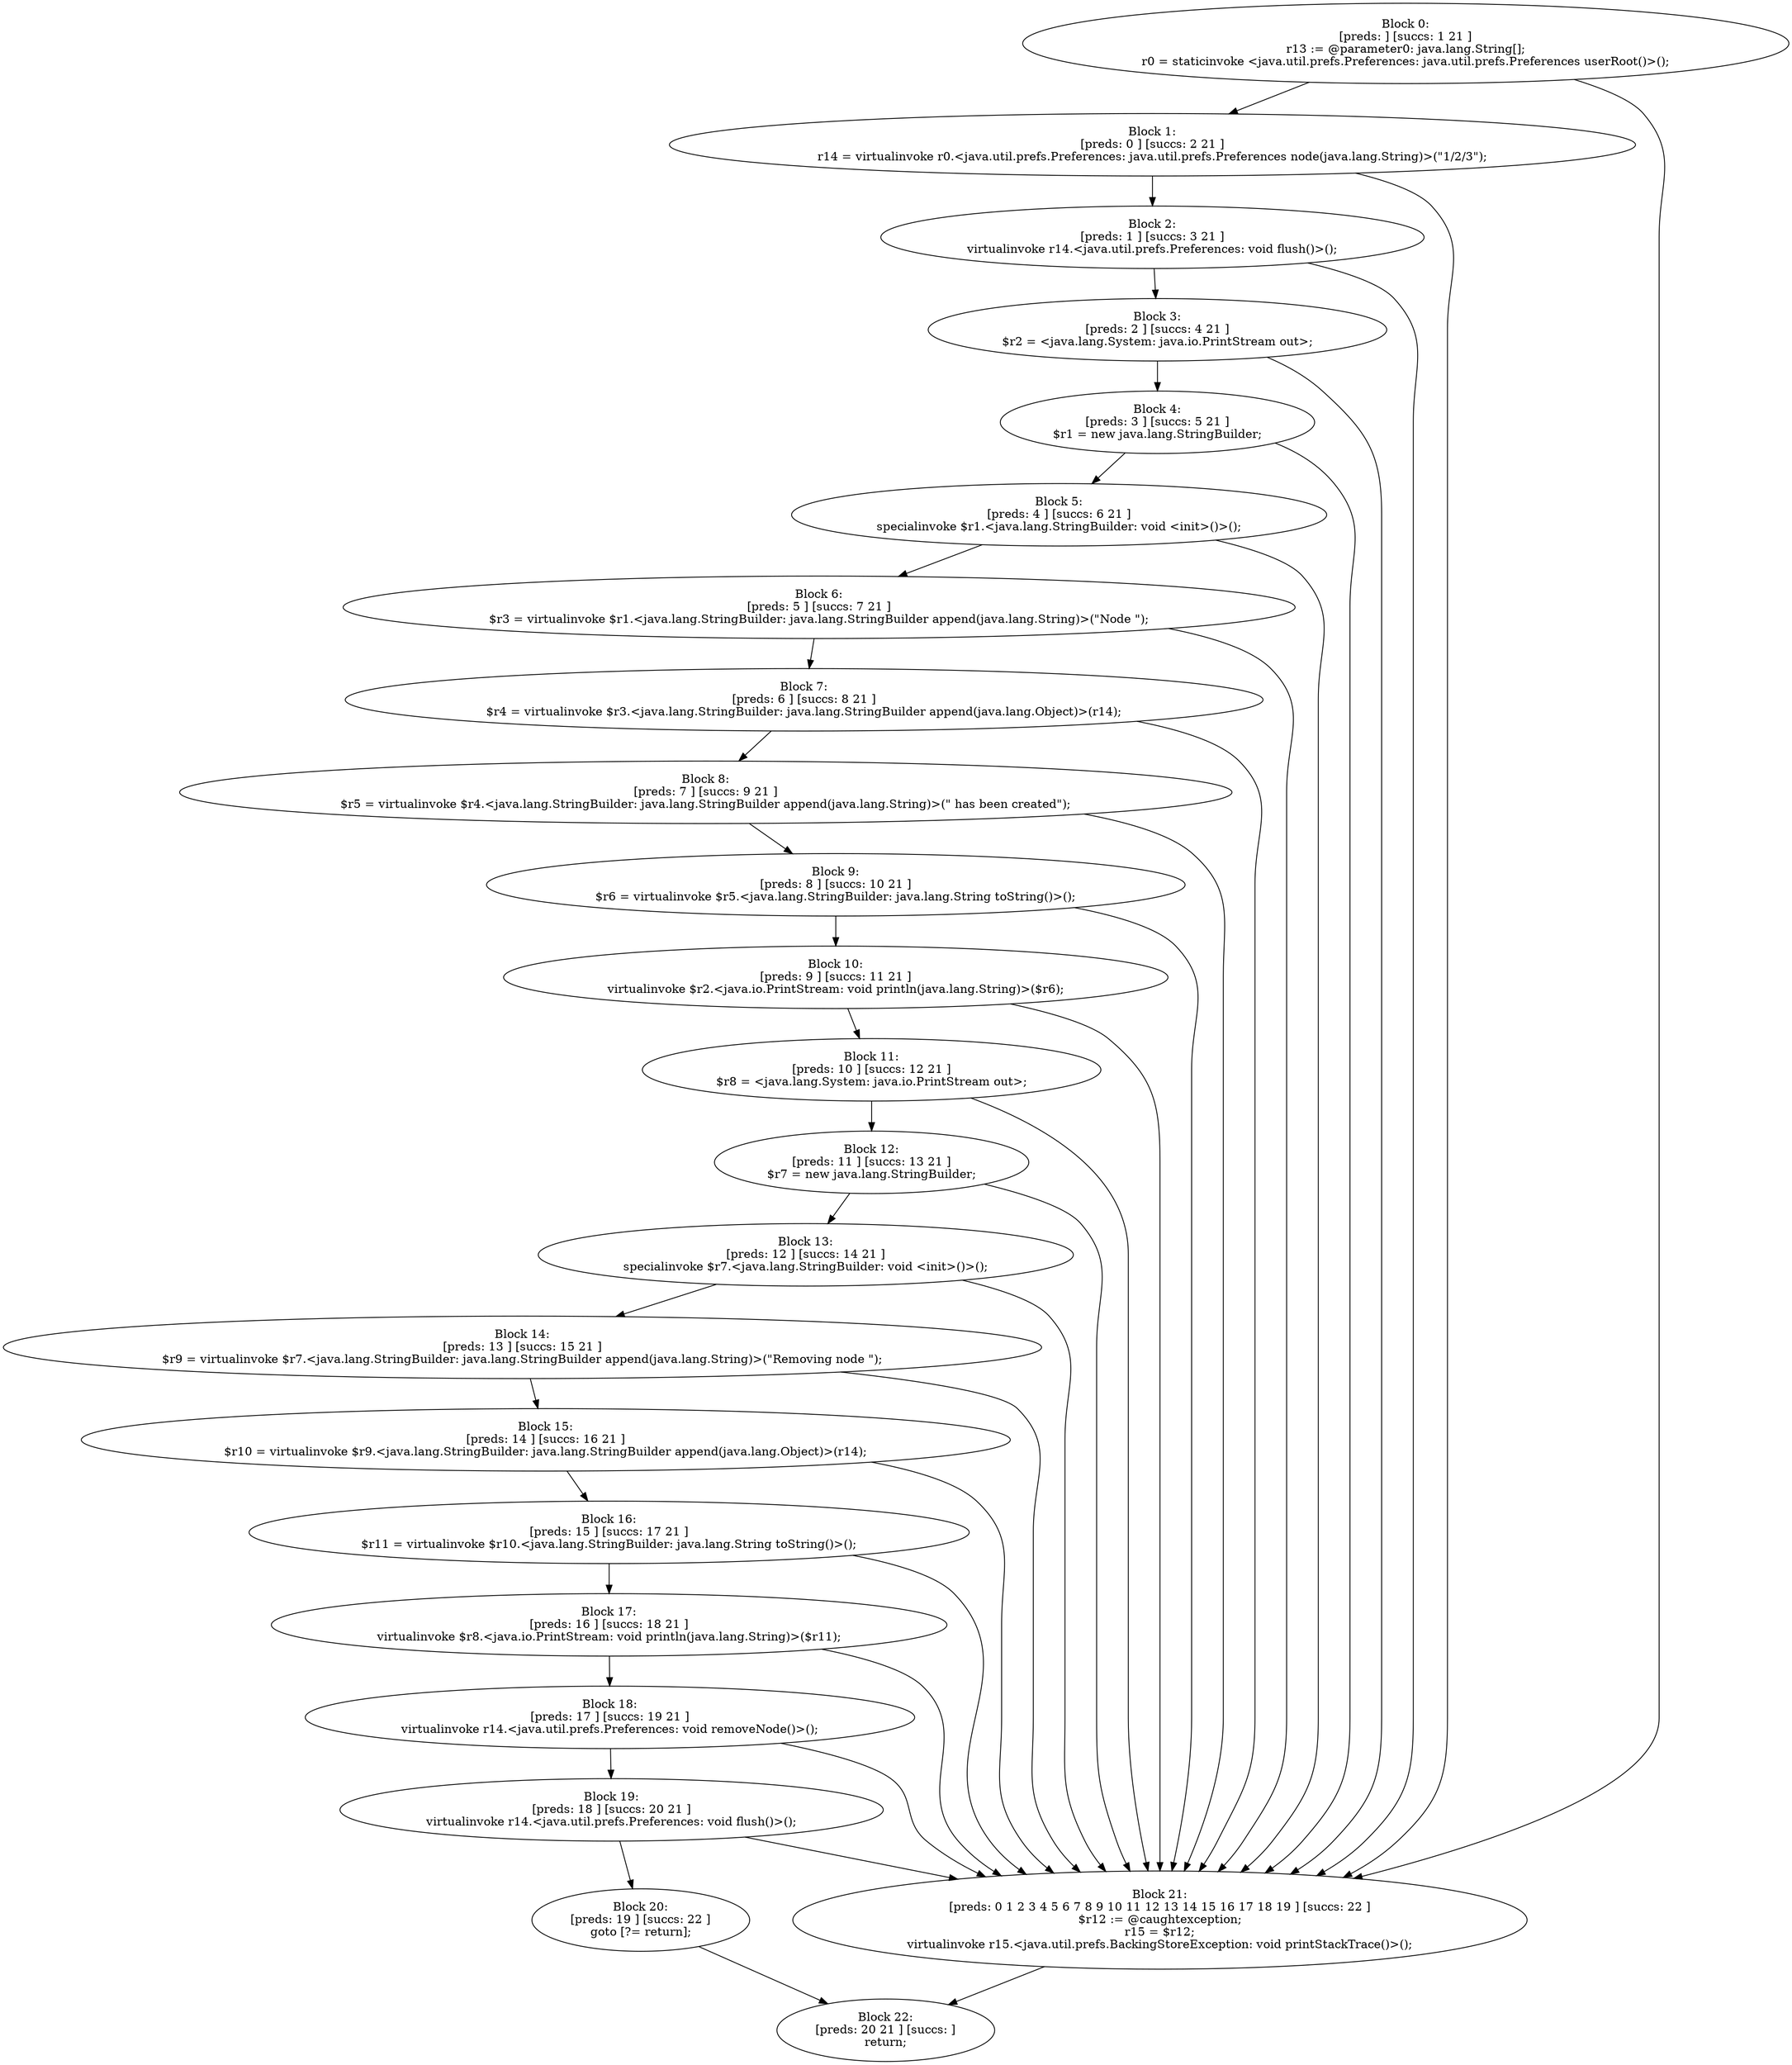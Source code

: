 digraph "unitGraph" {
    "Block 0:
[preds: ] [succs: 1 21 ]
r13 := @parameter0: java.lang.String[];
r0 = staticinvoke <java.util.prefs.Preferences: java.util.prefs.Preferences userRoot()>();
"
    "Block 1:
[preds: 0 ] [succs: 2 21 ]
r14 = virtualinvoke r0.<java.util.prefs.Preferences: java.util.prefs.Preferences node(java.lang.String)>(\"1/2/3\");
"
    "Block 2:
[preds: 1 ] [succs: 3 21 ]
virtualinvoke r14.<java.util.prefs.Preferences: void flush()>();
"
    "Block 3:
[preds: 2 ] [succs: 4 21 ]
$r2 = <java.lang.System: java.io.PrintStream out>;
"
    "Block 4:
[preds: 3 ] [succs: 5 21 ]
$r1 = new java.lang.StringBuilder;
"
    "Block 5:
[preds: 4 ] [succs: 6 21 ]
specialinvoke $r1.<java.lang.StringBuilder: void <init>()>();
"
    "Block 6:
[preds: 5 ] [succs: 7 21 ]
$r3 = virtualinvoke $r1.<java.lang.StringBuilder: java.lang.StringBuilder append(java.lang.String)>(\"Node \");
"
    "Block 7:
[preds: 6 ] [succs: 8 21 ]
$r4 = virtualinvoke $r3.<java.lang.StringBuilder: java.lang.StringBuilder append(java.lang.Object)>(r14);
"
    "Block 8:
[preds: 7 ] [succs: 9 21 ]
$r5 = virtualinvoke $r4.<java.lang.StringBuilder: java.lang.StringBuilder append(java.lang.String)>(\" has been created\");
"
    "Block 9:
[preds: 8 ] [succs: 10 21 ]
$r6 = virtualinvoke $r5.<java.lang.StringBuilder: java.lang.String toString()>();
"
    "Block 10:
[preds: 9 ] [succs: 11 21 ]
virtualinvoke $r2.<java.io.PrintStream: void println(java.lang.String)>($r6);
"
    "Block 11:
[preds: 10 ] [succs: 12 21 ]
$r8 = <java.lang.System: java.io.PrintStream out>;
"
    "Block 12:
[preds: 11 ] [succs: 13 21 ]
$r7 = new java.lang.StringBuilder;
"
    "Block 13:
[preds: 12 ] [succs: 14 21 ]
specialinvoke $r7.<java.lang.StringBuilder: void <init>()>();
"
    "Block 14:
[preds: 13 ] [succs: 15 21 ]
$r9 = virtualinvoke $r7.<java.lang.StringBuilder: java.lang.StringBuilder append(java.lang.String)>(\"Removing node \");
"
    "Block 15:
[preds: 14 ] [succs: 16 21 ]
$r10 = virtualinvoke $r9.<java.lang.StringBuilder: java.lang.StringBuilder append(java.lang.Object)>(r14);
"
    "Block 16:
[preds: 15 ] [succs: 17 21 ]
$r11 = virtualinvoke $r10.<java.lang.StringBuilder: java.lang.String toString()>();
"
    "Block 17:
[preds: 16 ] [succs: 18 21 ]
virtualinvoke $r8.<java.io.PrintStream: void println(java.lang.String)>($r11);
"
    "Block 18:
[preds: 17 ] [succs: 19 21 ]
virtualinvoke r14.<java.util.prefs.Preferences: void removeNode()>();
"
    "Block 19:
[preds: 18 ] [succs: 20 21 ]
virtualinvoke r14.<java.util.prefs.Preferences: void flush()>();
"
    "Block 20:
[preds: 19 ] [succs: 22 ]
goto [?= return];
"
    "Block 21:
[preds: 0 1 2 3 4 5 6 7 8 9 10 11 12 13 14 15 16 17 18 19 ] [succs: 22 ]
$r12 := @caughtexception;
r15 = $r12;
virtualinvoke r15.<java.util.prefs.BackingStoreException: void printStackTrace()>();
"
    "Block 22:
[preds: 20 21 ] [succs: ]
return;
"
    "Block 0:
[preds: ] [succs: 1 21 ]
r13 := @parameter0: java.lang.String[];
r0 = staticinvoke <java.util.prefs.Preferences: java.util.prefs.Preferences userRoot()>();
"->"Block 1:
[preds: 0 ] [succs: 2 21 ]
r14 = virtualinvoke r0.<java.util.prefs.Preferences: java.util.prefs.Preferences node(java.lang.String)>(\"1/2/3\");
";
    "Block 0:
[preds: ] [succs: 1 21 ]
r13 := @parameter0: java.lang.String[];
r0 = staticinvoke <java.util.prefs.Preferences: java.util.prefs.Preferences userRoot()>();
"->"Block 21:
[preds: 0 1 2 3 4 5 6 7 8 9 10 11 12 13 14 15 16 17 18 19 ] [succs: 22 ]
$r12 := @caughtexception;
r15 = $r12;
virtualinvoke r15.<java.util.prefs.BackingStoreException: void printStackTrace()>();
";
    "Block 1:
[preds: 0 ] [succs: 2 21 ]
r14 = virtualinvoke r0.<java.util.prefs.Preferences: java.util.prefs.Preferences node(java.lang.String)>(\"1/2/3\");
"->"Block 2:
[preds: 1 ] [succs: 3 21 ]
virtualinvoke r14.<java.util.prefs.Preferences: void flush()>();
";
    "Block 1:
[preds: 0 ] [succs: 2 21 ]
r14 = virtualinvoke r0.<java.util.prefs.Preferences: java.util.prefs.Preferences node(java.lang.String)>(\"1/2/3\");
"->"Block 21:
[preds: 0 1 2 3 4 5 6 7 8 9 10 11 12 13 14 15 16 17 18 19 ] [succs: 22 ]
$r12 := @caughtexception;
r15 = $r12;
virtualinvoke r15.<java.util.prefs.BackingStoreException: void printStackTrace()>();
";
    "Block 2:
[preds: 1 ] [succs: 3 21 ]
virtualinvoke r14.<java.util.prefs.Preferences: void flush()>();
"->"Block 3:
[preds: 2 ] [succs: 4 21 ]
$r2 = <java.lang.System: java.io.PrintStream out>;
";
    "Block 2:
[preds: 1 ] [succs: 3 21 ]
virtualinvoke r14.<java.util.prefs.Preferences: void flush()>();
"->"Block 21:
[preds: 0 1 2 3 4 5 6 7 8 9 10 11 12 13 14 15 16 17 18 19 ] [succs: 22 ]
$r12 := @caughtexception;
r15 = $r12;
virtualinvoke r15.<java.util.prefs.BackingStoreException: void printStackTrace()>();
";
    "Block 3:
[preds: 2 ] [succs: 4 21 ]
$r2 = <java.lang.System: java.io.PrintStream out>;
"->"Block 4:
[preds: 3 ] [succs: 5 21 ]
$r1 = new java.lang.StringBuilder;
";
    "Block 3:
[preds: 2 ] [succs: 4 21 ]
$r2 = <java.lang.System: java.io.PrintStream out>;
"->"Block 21:
[preds: 0 1 2 3 4 5 6 7 8 9 10 11 12 13 14 15 16 17 18 19 ] [succs: 22 ]
$r12 := @caughtexception;
r15 = $r12;
virtualinvoke r15.<java.util.prefs.BackingStoreException: void printStackTrace()>();
";
    "Block 4:
[preds: 3 ] [succs: 5 21 ]
$r1 = new java.lang.StringBuilder;
"->"Block 5:
[preds: 4 ] [succs: 6 21 ]
specialinvoke $r1.<java.lang.StringBuilder: void <init>()>();
";
    "Block 4:
[preds: 3 ] [succs: 5 21 ]
$r1 = new java.lang.StringBuilder;
"->"Block 21:
[preds: 0 1 2 3 4 5 6 7 8 9 10 11 12 13 14 15 16 17 18 19 ] [succs: 22 ]
$r12 := @caughtexception;
r15 = $r12;
virtualinvoke r15.<java.util.prefs.BackingStoreException: void printStackTrace()>();
";
    "Block 5:
[preds: 4 ] [succs: 6 21 ]
specialinvoke $r1.<java.lang.StringBuilder: void <init>()>();
"->"Block 6:
[preds: 5 ] [succs: 7 21 ]
$r3 = virtualinvoke $r1.<java.lang.StringBuilder: java.lang.StringBuilder append(java.lang.String)>(\"Node \");
";
    "Block 5:
[preds: 4 ] [succs: 6 21 ]
specialinvoke $r1.<java.lang.StringBuilder: void <init>()>();
"->"Block 21:
[preds: 0 1 2 3 4 5 6 7 8 9 10 11 12 13 14 15 16 17 18 19 ] [succs: 22 ]
$r12 := @caughtexception;
r15 = $r12;
virtualinvoke r15.<java.util.prefs.BackingStoreException: void printStackTrace()>();
";
    "Block 6:
[preds: 5 ] [succs: 7 21 ]
$r3 = virtualinvoke $r1.<java.lang.StringBuilder: java.lang.StringBuilder append(java.lang.String)>(\"Node \");
"->"Block 7:
[preds: 6 ] [succs: 8 21 ]
$r4 = virtualinvoke $r3.<java.lang.StringBuilder: java.lang.StringBuilder append(java.lang.Object)>(r14);
";
    "Block 6:
[preds: 5 ] [succs: 7 21 ]
$r3 = virtualinvoke $r1.<java.lang.StringBuilder: java.lang.StringBuilder append(java.lang.String)>(\"Node \");
"->"Block 21:
[preds: 0 1 2 3 4 5 6 7 8 9 10 11 12 13 14 15 16 17 18 19 ] [succs: 22 ]
$r12 := @caughtexception;
r15 = $r12;
virtualinvoke r15.<java.util.prefs.BackingStoreException: void printStackTrace()>();
";
    "Block 7:
[preds: 6 ] [succs: 8 21 ]
$r4 = virtualinvoke $r3.<java.lang.StringBuilder: java.lang.StringBuilder append(java.lang.Object)>(r14);
"->"Block 8:
[preds: 7 ] [succs: 9 21 ]
$r5 = virtualinvoke $r4.<java.lang.StringBuilder: java.lang.StringBuilder append(java.lang.String)>(\" has been created\");
";
    "Block 7:
[preds: 6 ] [succs: 8 21 ]
$r4 = virtualinvoke $r3.<java.lang.StringBuilder: java.lang.StringBuilder append(java.lang.Object)>(r14);
"->"Block 21:
[preds: 0 1 2 3 4 5 6 7 8 9 10 11 12 13 14 15 16 17 18 19 ] [succs: 22 ]
$r12 := @caughtexception;
r15 = $r12;
virtualinvoke r15.<java.util.prefs.BackingStoreException: void printStackTrace()>();
";
    "Block 8:
[preds: 7 ] [succs: 9 21 ]
$r5 = virtualinvoke $r4.<java.lang.StringBuilder: java.lang.StringBuilder append(java.lang.String)>(\" has been created\");
"->"Block 9:
[preds: 8 ] [succs: 10 21 ]
$r6 = virtualinvoke $r5.<java.lang.StringBuilder: java.lang.String toString()>();
";
    "Block 8:
[preds: 7 ] [succs: 9 21 ]
$r5 = virtualinvoke $r4.<java.lang.StringBuilder: java.lang.StringBuilder append(java.lang.String)>(\" has been created\");
"->"Block 21:
[preds: 0 1 2 3 4 5 6 7 8 9 10 11 12 13 14 15 16 17 18 19 ] [succs: 22 ]
$r12 := @caughtexception;
r15 = $r12;
virtualinvoke r15.<java.util.prefs.BackingStoreException: void printStackTrace()>();
";
    "Block 9:
[preds: 8 ] [succs: 10 21 ]
$r6 = virtualinvoke $r5.<java.lang.StringBuilder: java.lang.String toString()>();
"->"Block 10:
[preds: 9 ] [succs: 11 21 ]
virtualinvoke $r2.<java.io.PrintStream: void println(java.lang.String)>($r6);
";
    "Block 9:
[preds: 8 ] [succs: 10 21 ]
$r6 = virtualinvoke $r5.<java.lang.StringBuilder: java.lang.String toString()>();
"->"Block 21:
[preds: 0 1 2 3 4 5 6 7 8 9 10 11 12 13 14 15 16 17 18 19 ] [succs: 22 ]
$r12 := @caughtexception;
r15 = $r12;
virtualinvoke r15.<java.util.prefs.BackingStoreException: void printStackTrace()>();
";
    "Block 10:
[preds: 9 ] [succs: 11 21 ]
virtualinvoke $r2.<java.io.PrintStream: void println(java.lang.String)>($r6);
"->"Block 11:
[preds: 10 ] [succs: 12 21 ]
$r8 = <java.lang.System: java.io.PrintStream out>;
";
    "Block 10:
[preds: 9 ] [succs: 11 21 ]
virtualinvoke $r2.<java.io.PrintStream: void println(java.lang.String)>($r6);
"->"Block 21:
[preds: 0 1 2 3 4 5 6 7 8 9 10 11 12 13 14 15 16 17 18 19 ] [succs: 22 ]
$r12 := @caughtexception;
r15 = $r12;
virtualinvoke r15.<java.util.prefs.BackingStoreException: void printStackTrace()>();
";
    "Block 11:
[preds: 10 ] [succs: 12 21 ]
$r8 = <java.lang.System: java.io.PrintStream out>;
"->"Block 12:
[preds: 11 ] [succs: 13 21 ]
$r7 = new java.lang.StringBuilder;
";
    "Block 11:
[preds: 10 ] [succs: 12 21 ]
$r8 = <java.lang.System: java.io.PrintStream out>;
"->"Block 21:
[preds: 0 1 2 3 4 5 6 7 8 9 10 11 12 13 14 15 16 17 18 19 ] [succs: 22 ]
$r12 := @caughtexception;
r15 = $r12;
virtualinvoke r15.<java.util.prefs.BackingStoreException: void printStackTrace()>();
";
    "Block 12:
[preds: 11 ] [succs: 13 21 ]
$r7 = new java.lang.StringBuilder;
"->"Block 13:
[preds: 12 ] [succs: 14 21 ]
specialinvoke $r7.<java.lang.StringBuilder: void <init>()>();
";
    "Block 12:
[preds: 11 ] [succs: 13 21 ]
$r7 = new java.lang.StringBuilder;
"->"Block 21:
[preds: 0 1 2 3 4 5 6 7 8 9 10 11 12 13 14 15 16 17 18 19 ] [succs: 22 ]
$r12 := @caughtexception;
r15 = $r12;
virtualinvoke r15.<java.util.prefs.BackingStoreException: void printStackTrace()>();
";
    "Block 13:
[preds: 12 ] [succs: 14 21 ]
specialinvoke $r7.<java.lang.StringBuilder: void <init>()>();
"->"Block 14:
[preds: 13 ] [succs: 15 21 ]
$r9 = virtualinvoke $r7.<java.lang.StringBuilder: java.lang.StringBuilder append(java.lang.String)>(\"Removing node \");
";
    "Block 13:
[preds: 12 ] [succs: 14 21 ]
specialinvoke $r7.<java.lang.StringBuilder: void <init>()>();
"->"Block 21:
[preds: 0 1 2 3 4 5 6 7 8 9 10 11 12 13 14 15 16 17 18 19 ] [succs: 22 ]
$r12 := @caughtexception;
r15 = $r12;
virtualinvoke r15.<java.util.prefs.BackingStoreException: void printStackTrace()>();
";
    "Block 14:
[preds: 13 ] [succs: 15 21 ]
$r9 = virtualinvoke $r7.<java.lang.StringBuilder: java.lang.StringBuilder append(java.lang.String)>(\"Removing node \");
"->"Block 15:
[preds: 14 ] [succs: 16 21 ]
$r10 = virtualinvoke $r9.<java.lang.StringBuilder: java.lang.StringBuilder append(java.lang.Object)>(r14);
";
    "Block 14:
[preds: 13 ] [succs: 15 21 ]
$r9 = virtualinvoke $r7.<java.lang.StringBuilder: java.lang.StringBuilder append(java.lang.String)>(\"Removing node \");
"->"Block 21:
[preds: 0 1 2 3 4 5 6 7 8 9 10 11 12 13 14 15 16 17 18 19 ] [succs: 22 ]
$r12 := @caughtexception;
r15 = $r12;
virtualinvoke r15.<java.util.prefs.BackingStoreException: void printStackTrace()>();
";
    "Block 15:
[preds: 14 ] [succs: 16 21 ]
$r10 = virtualinvoke $r9.<java.lang.StringBuilder: java.lang.StringBuilder append(java.lang.Object)>(r14);
"->"Block 16:
[preds: 15 ] [succs: 17 21 ]
$r11 = virtualinvoke $r10.<java.lang.StringBuilder: java.lang.String toString()>();
";
    "Block 15:
[preds: 14 ] [succs: 16 21 ]
$r10 = virtualinvoke $r9.<java.lang.StringBuilder: java.lang.StringBuilder append(java.lang.Object)>(r14);
"->"Block 21:
[preds: 0 1 2 3 4 5 6 7 8 9 10 11 12 13 14 15 16 17 18 19 ] [succs: 22 ]
$r12 := @caughtexception;
r15 = $r12;
virtualinvoke r15.<java.util.prefs.BackingStoreException: void printStackTrace()>();
";
    "Block 16:
[preds: 15 ] [succs: 17 21 ]
$r11 = virtualinvoke $r10.<java.lang.StringBuilder: java.lang.String toString()>();
"->"Block 17:
[preds: 16 ] [succs: 18 21 ]
virtualinvoke $r8.<java.io.PrintStream: void println(java.lang.String)>($r11);
";
    "Block 16:
[preds: 15 ] [succs: 17 21 ]
$r11 = virtualinvoke $r10.<java.lang.StringBuilder: java.lang.String toString()>();
"->"Block 21:
[preds: 0 1 2 3 4 5 6 7 8 9 10 11 12 13 14 15 16 17 18 19 ] [succs: 22 ]
$r12 := @caughtexception;
r15 = $r12;
virtualinvoke r15.<java.util.prefs.BackingStoreException: void printStackTrace()>();
";
    "Block 17:
[preds: 16 ] [succs: 18 21 ]
virtualinvoke $r8.<java.io.PrintStream: void println(java.lang.String)>($r11);
"->"Block 18:
[preds: 17 ] [succs: 19 21 ]
virtualinvoke r14.<java.util.prefs.Preferences: void removeNode()>();
";
    "Block 17:
[preds: 16 ] [succs: 18 21 ]
virtualinvoke $r8.<java.io.PrintStream: void println(java.lang.String)>($r11);
"->"Block 21:
[preds: 0 1 2 3 4 5 6 7 8 9 10 11 12 13 14 15 16 17 18 19 ] [succs: 22 ]
$r12 := @caughtexception;
r15 = $r12;
virtualinvoke r15.<java.util.prefs.BackingStoreException: void printStackTrace()>();
";
    "Block 18:
[preds: 17 ] [succs: 19 21 ]
virtualinvoke r14.<java.util.prefs.Preferences: void removeNode()>();
"->"Block 19:
[preds: 18 ] [succs: 20 21 ]
virtualinvoke r14.<java.util.prefs.Preferences: void flush()>();
";
    "Block 18:
[preds: 17 ] [succs: 19 21 ]
virtualinvoke r14.<java.util.prefs.Preferences: void removeNode()>();
"->"Block 21:
[preds: 0 1 2 3 4 5 6 7 8 9 10 11 12 13 14 15 16 17 18 19 ] [succs: 22 ]
$r12 := @caughtexception;
r15 = $r12;
virtualinvoke r15.<java.util.prefs.BackingStoreException: void printStackTrace()>();
";
    "Block 19:
[preds: 18 ] [succs: 20 21 ]
virtualinvoke r14.<java.util.prefs.Preferences: void flush()>();
"->"Block 20:
[preds: 19 ] [succs: 22 ]
goto [?= return];
";
    "Block 19:
[preds: 18 ] [succs: 20 21 ]
virtualinvoke r14.<java.util.prefs.Preferences: void flush()>();
"->"Block 21:
[preds: 0 1 2 3 4 5 6 7 8 9 10 11 12 13 14 15 16 17 18 19 ] [succs: 22 ]
$r12 := @caughtexception;
r15 = $r12;
virtualinvoke r15.<java.util.prefs.BackingStoreException: void printStackTrace()>();
";
    "Block 20:
[preds: 19 ] [succs: 22 ]
goto [?= return];
"->"Block 22:
[preds: 20 21 ] [succs: ]
return;
";
    "Block 21:
[preds: 0 1 2 3 4 5 6 7 8 9 10 11 12 13 14 15 16 17 18 19 ] [succs: 22 ]
$r12 := @caughtexception;
r15 = $r12;
virtualinvoke r15.<java.util.prefs.BackingStoreException: void printStackTrace()>();
"->"Block 22:
[preds: 20 21 ] [succs: ]
return;
";
}
